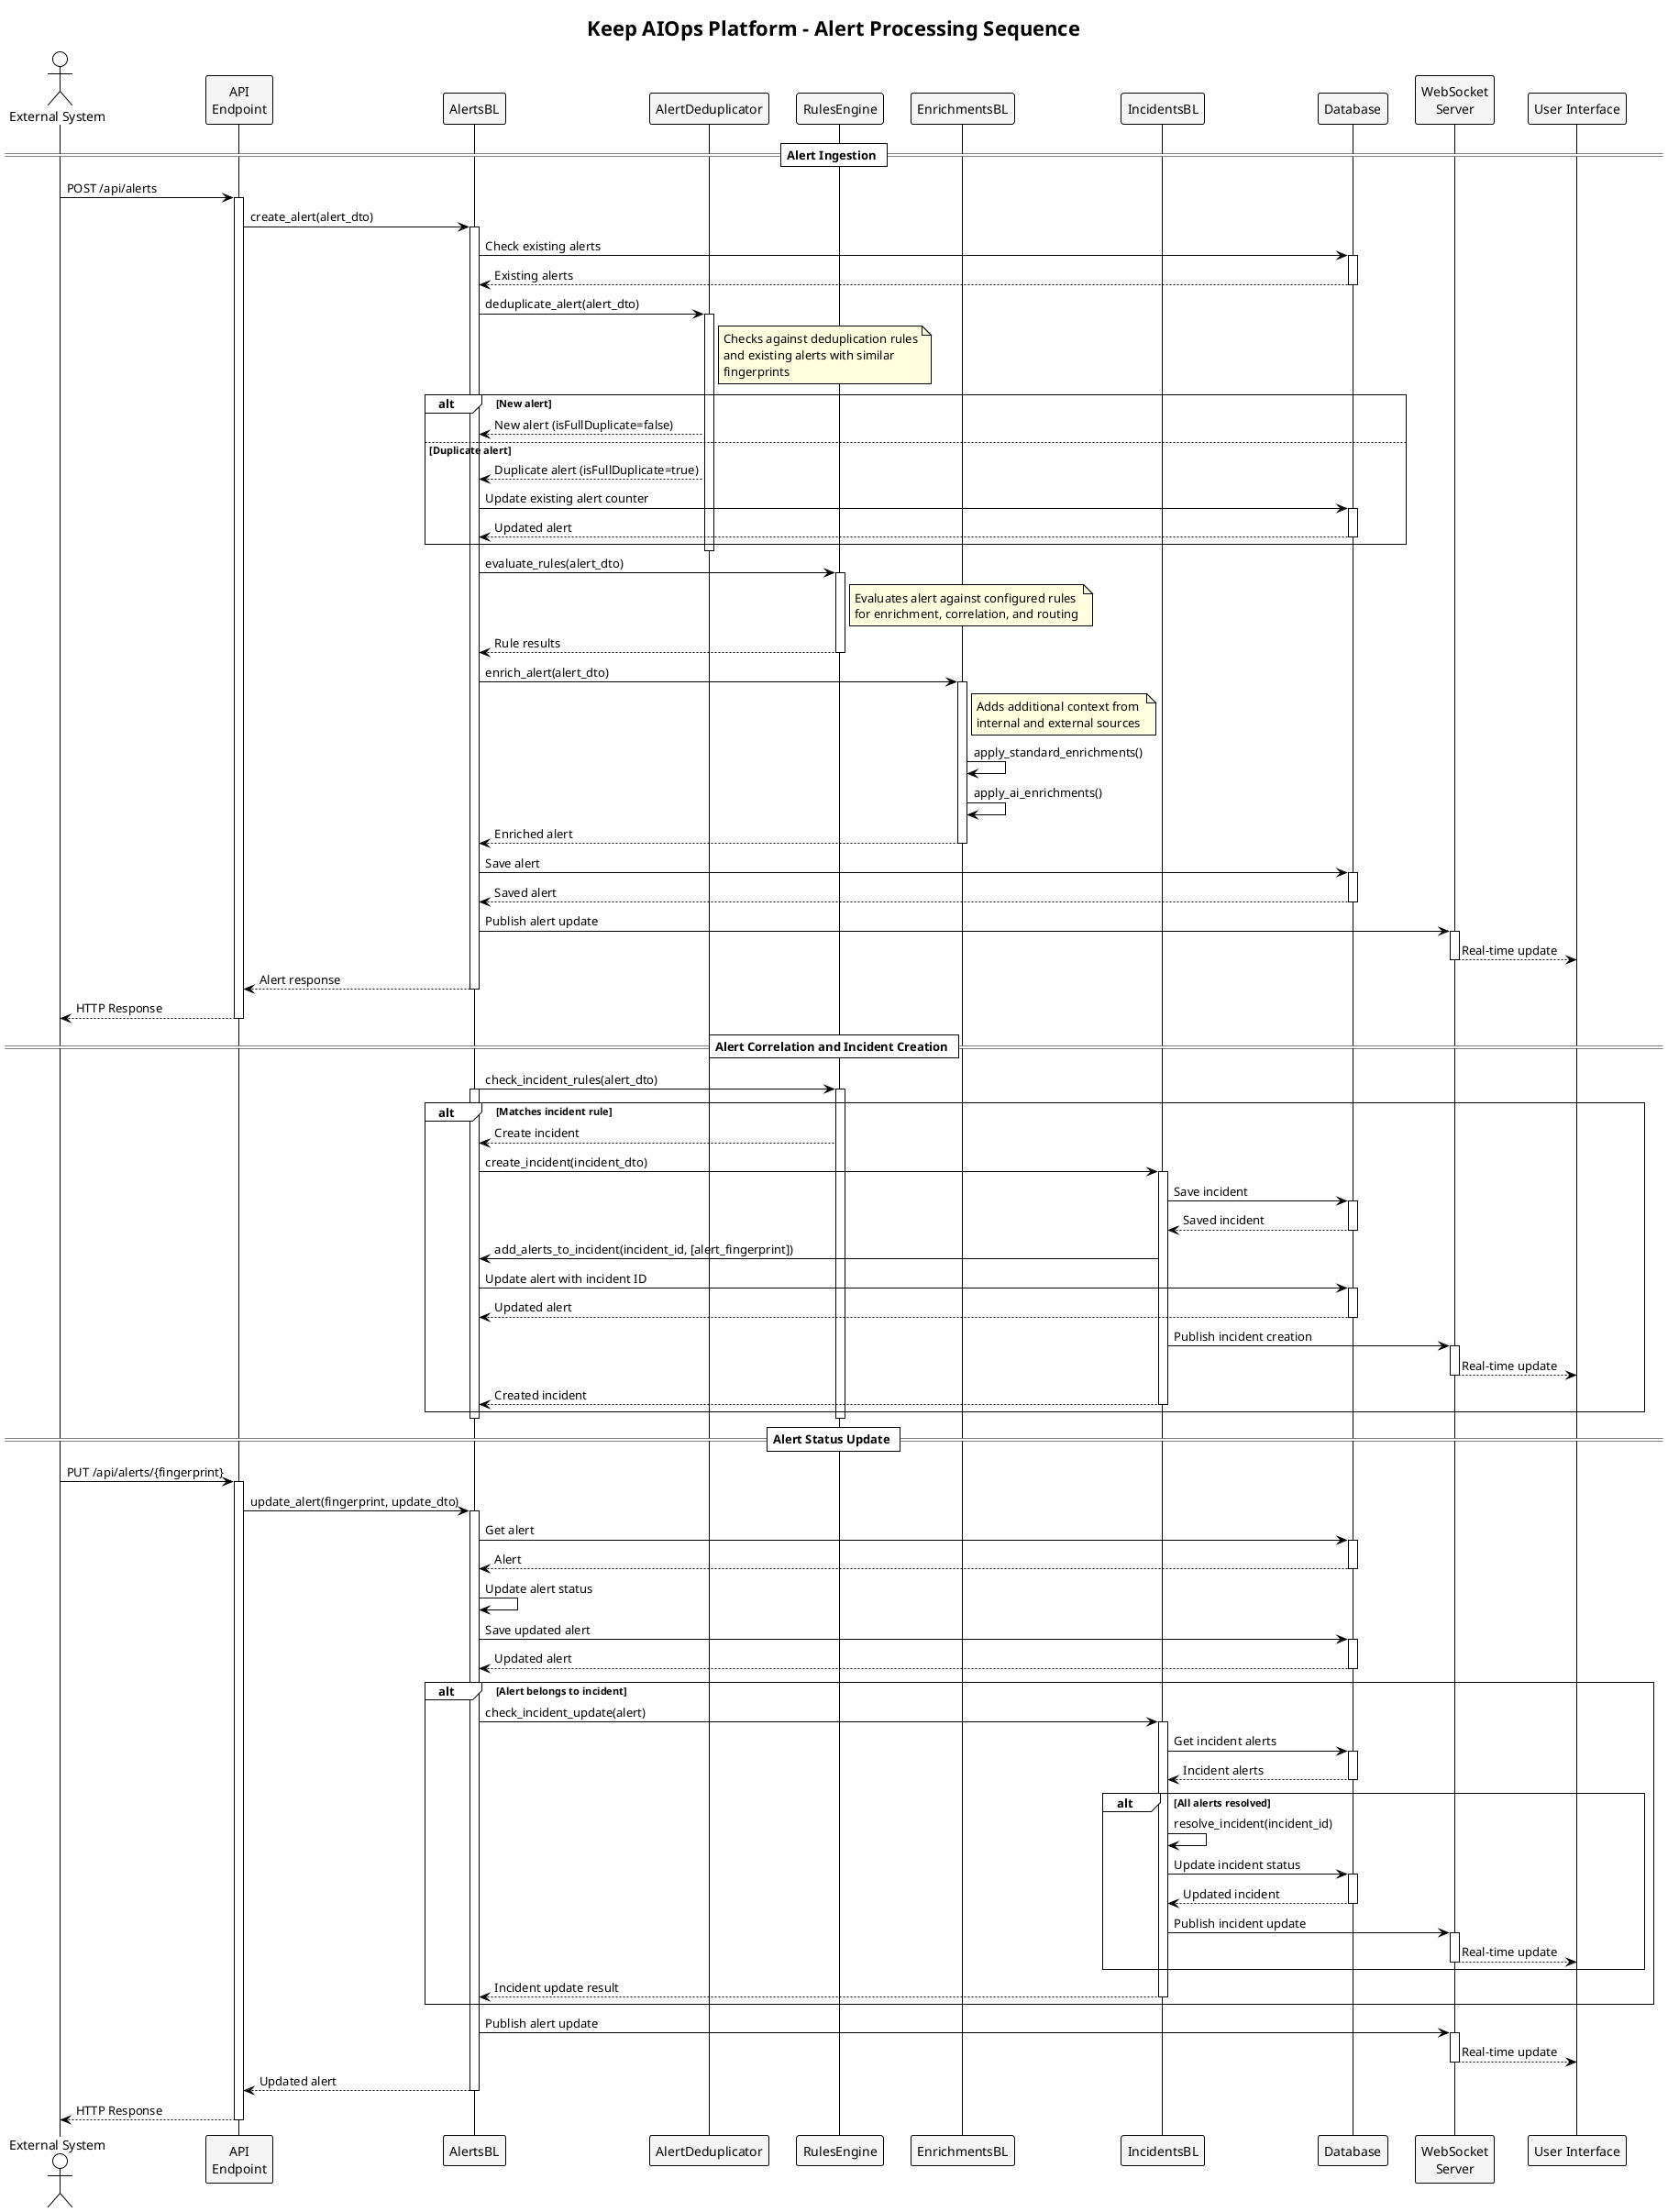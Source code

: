 @startuml Alert_Processing_Sequence

title Keep AIOps Platform - Alert Processing Sequence

!theme plain
skinparam SequenceBoxBackgroundColor WhiteSmoke
skinparam SequenceBoxBorderColor Black
skinparam ParticipantBackgroundColor WhiteSmoke
skinparam ParticipantBorderColor Black
skinparam NoteBackgroundColor LightYellow
skinparam NoteBorderColor Black

actor "External System" as External
participant "API\nEndpoint" as API
participant "AlertsBL" as AlertsBL
participant "AlertDeduplicator" as Deduplicator
participant "RulesEngine" as Rules
participant "EnrichmentsBL" as Enrichment
participant "IncidentsBL" as IncidentsBL
participant "Database" as DB
participant "WebSocket\nServer" as WS
participant "User Interface" as UI

== Alert Ingestion ==

External -> API: POST /api/alerts
activate API

API -> AlertsBL: create_alert(alert_dto)
activate AlertsBL

AlertsBL -> DB: Check existing alerts
activate DB
DB --> AlertsBL: Existing alerts
deactivate DB

AlertsBL -> Deduplicator: deduplicate_alert(alert_dto)
activate Deduplicator
note right of Deduplicator
  Checks against deduplication rules
  and existing alerts with similar
  fingerprints
end note

alt New alert
  Deduplicator --> AlertsBL: New alert (isFullDuplicate=false)
else Duplicate alert
  Deduplicator --> AlertsBL: Duplicate alert (isFullDuplicate=true)
  AlertsBL -> DB: Update existing alert counter
  activate DB
  DB --> AlertsBL: Updated alert
  deactivate DB
end alt
deactivate Deduplicator

AlertsBL -> Rules: evaluate_rules(alert_dto)
activate Rules
note right of Rules
  Evaluates alert against configured rules
  for enrichment, correlation, and routing
end note
Rules --> AlertsBL: Rule results
deactivate Rules

AlertsBL -> Enrichment: enrich_alert(alert_dto)
activate Enrichment
note right of Enrichment
  Adds additional context from 
  internal and external sources
end note

Enrichment -> Enrichment: apply_standard_enrichments()
Enrichment -> Enrichment: apply_ai_enrichments()
Enrichment --> AlertsBL: Enriched alert
deactivate Enrichment

AlertsBL -> DB: Save alert
activate DB
DB --> AlertsBL: Saved alert
deactivate DB

AlertsBL -> WS: Publish alert update
activate WS
WS --> UI: Real-time update
deactivate WS

AlertsBL --> API: Alert response
deactivate AlertsBL

API --> External: HTTP Response
deactivate API

== Alert Correlation and Incident Creation ==

AlertsBL -> Rules: check_incident_rules(alert_dto)
activate Rules
activate AlertsBL

alt Matches incident rule
  Rules --> AlertsBL: Create incident
  AlertsBL -> IncidentsBL: create_incident(incident_dto)
  activate IncidentsBL
  
  IncidentsBL -> DB: Save incident
  activate DB
  DB --> IncidentsBL: Saved incident
  deactivate DB
  
  IncidentsBL -> AlertsBL: add_alerts_to_incident(incident_id, [alert_fingerprint])
  AlertsBL -> DB: Update alert with incident ID
  activate DB
  DB --> AlertsBL: Updated alert
  deactivate DB
  
  IncidentsBL -> WS: Publish incident creation
  activate WS
  WS --> UI: Real-time update
  deactivate WS
  
  IncidentsBL --> AlertsBL: Created incident
  deactivate IncidentsBL
end alt

deactivate Rules
deactivate AlertsBL

== Alert Status Update ==

External -> API: PUT /api/alerts/{fingerprint}
activate API
API -> AlertsBL: update_alert(fingerprint, update_dto)
activate AlertsBL

AlertsBL -> DB: Get alert
activate DB
DB --> AlertsBL: Alert
deactivate DB

AlertsBL -> AlertsBL: Update alert status
AlertsBL -> DB: Save updated alert
activate DB
DB --> AlertsBL: Updated alert
deactivate DB

alt Alert belongs to incident
  AlertsBL -> IncidentsBL: check_incident_update(alert)
  activate IncidentsBL
  IncidentsBL -> DB: Get incident alerts
  activate DB
  DB --> IncidentsBL: Incident alerts
  deactivate DB
  
  alt All alerts resolved
    IncidentsBL -> IncidentsBL: resolve_incident(incident_id)
    IncidentsBL -> DB: Update incident status
    activate DB
    DB --> IncidentsBL: Updated incident
    deactivate DB
    
    IncidentsBL -> WS: Publish incident update
    activate WS
    WS --> UI: Real-time update
    deactivate WS
  end alt
  
  IncidentsBL --> AlertsBL: Incident update result
  deactivate IncidentsBL
end alt

AlertsBL -> WS: Publish alert update
activate WS
WS --> UI: Real-time update
deactivate WS

AlertsBL --> API: Updated alert
deactivate AlertsBL

API --> External: HTTP Response
deactivate API

@enduml 